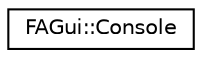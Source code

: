 digraph G
{
  edge [fontname="Helvetica",fontsize="10",labelfontname="Helvetica",labelfontsize="10"];
  node [fontname="Helvetica",fontsize="10",shape=record];
  rankdir="LR";
  Node1 [label="FAGui::Console",height=0.2,width=0.4,color="black", fillcolor="white", style="filled",URL="$class_f_a_gui_1_1_console.html"];
}

